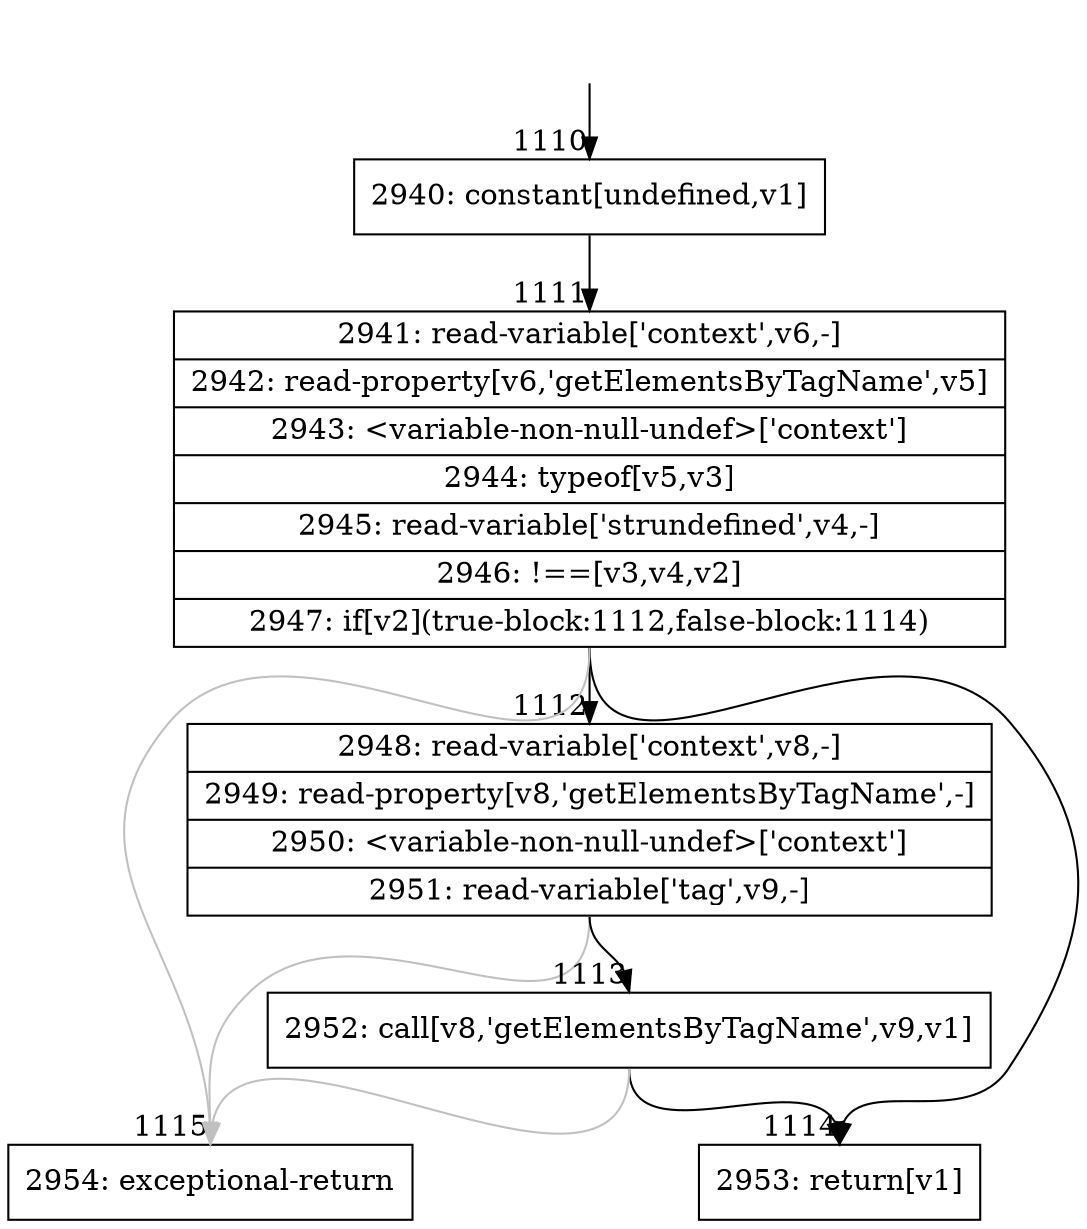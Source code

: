 digraph {
rankdir="TD"
BB_entry87[shape=none,label=""];
BB_entry87 -> BB1110 [tailport=s, headport=n, headlabel="    1110"]
BB1110 [shape=record label="{2940: constant[undefined,v1]}" ] 
BB1110 -> BB1111 [tailport=s, headport=n, headlabel="      1111"]
BB1111 [shape=record label="{2941: read-variable['context',v6,-]|2942: read-property[v6,'getElementsByTagName',v5]|2943: \<variable-non-null-undef\>['context']|2944: typeof[v5,v3]|2945: read-variable['strundefined',v4,-]|2946: !==[v3,v4,v2]|2947: if[v2](true-block:1112,false-block:1114)}" ] 
BB1111 -> BB1112 [tailport=s, headport=n, headlabel="      1112"]
BB1111 -> BB1114 [tailport=s, headport=n, headlabel="      1114"]
BB1111 -> BB1115 [tailport=s, headport=n, color=gray, headlabel="      1115"]
BB1112 [shape=record label="{2948: read-variable['context',v8,-]|2949: read-property[v8,'getElementsByTagName',-]|2950: \<variable-non-null-undef\>['context']|2951: read-variable['tag',v9,-]}" ] 
BB1112 -> BB1113 [tailport=s, headport=n, headlabel="      1113"]
BB1112 -> BB1115 [tailport=s, headport=n, color=gray]
BB1113 [shape=record label="{2952: call[v8,'getElementsByTagName',v9,v1]}" ] 
BB1113 -> BB1114 [tailport=s, headport=n]
BB1113 -> BB1115 [tailport=s, headport=n, color=gray]
BB1114 [shape=record label="{2953: return[v1]}" ] 
BB1115 [shape=record label="{2954: exceptional-return}" ] 
}

